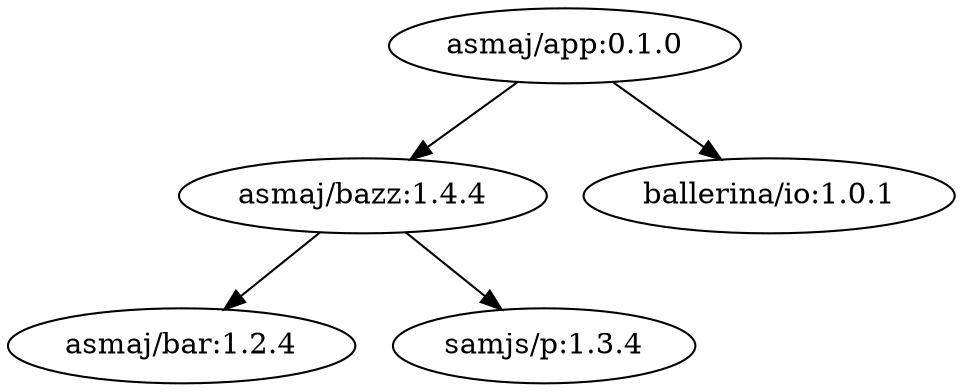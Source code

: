 digraph "example1" {
    "asmaj/app:0.1.0" -> "asmaj/bazz:1.4.4"
    "asmaj/app:0.1.0" -> "ballerina/io:1.0.1"
    "asmaj/bazz:1.4.4" -> "asmaj/bar:1.2.4"
    "asmaj/bazz:1.4.4" -> "samjs/p:1.3.4"

    // Errors
    "asmaj/bar:1.2.4" [error = true]
}
